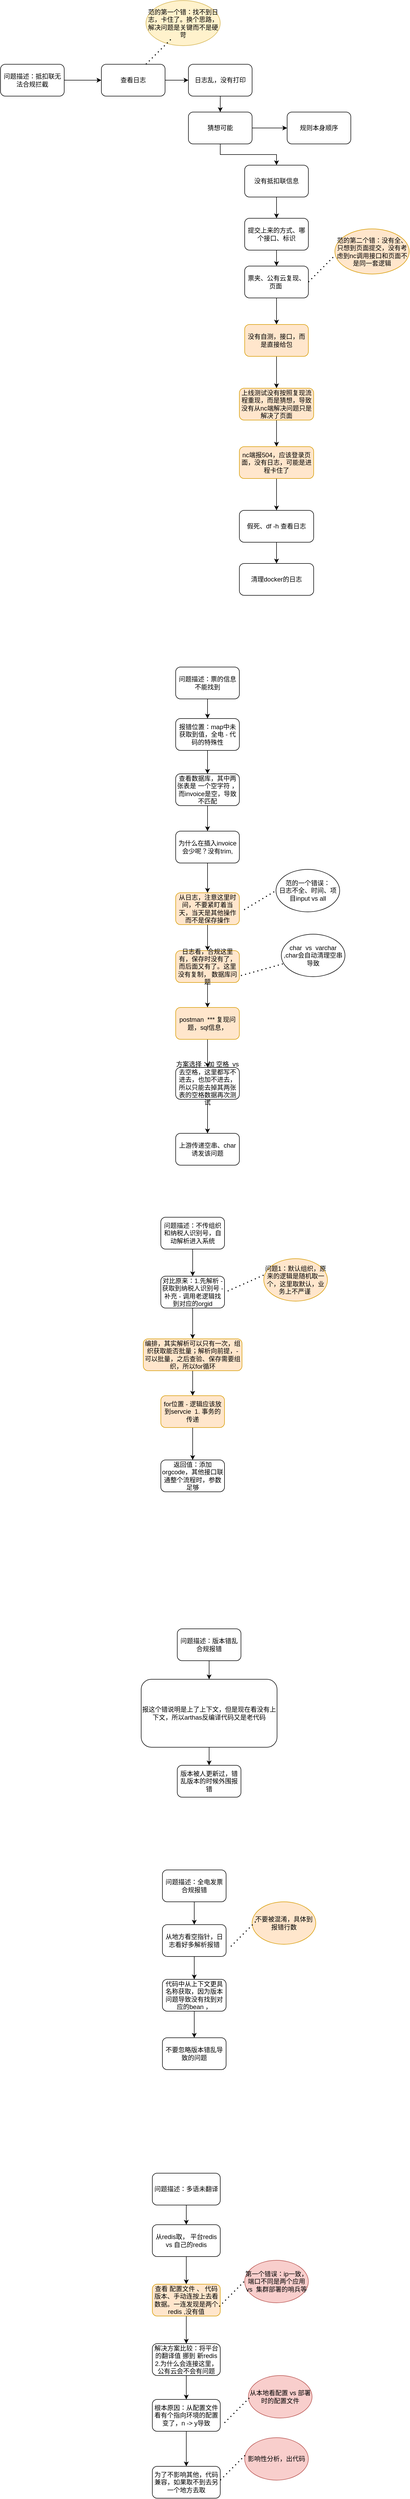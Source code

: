 <mxfile version="20.8.18" type="github">
  <diagram name="第 1 页" id="3kF8LRZShBhXQUS7dJpd">
    <mxGraphModel dx="1434" dy="727" grid="0" gridSize="10" guides="1" tooltips="1" connect="1" arrows="1" fold="1" page="1" pageScale="1" pageWidth="827" pageHeight="1169" math="0" shadow="0">
      <root>
        <mxCell id="0" />
        <mxCell id="1" parent="0" />
        <mxCell id="EIBAopFfBwxQ-r4Z7fLU-6" style="edgeStyle=orthogonalEdgeStyle;rounded=0;orthogonalLoop=1;jettySize=auto;html=1;exitX=1;exitY=0.5;exitDx=0;exitDy=0;entryX=0;entryY=0.5;entryDx=0;entryDy=0;" edge="1" parent="1" source="EIBAopFfBwxQ-r4Z7fLU-1" target="EIBAopFfBwxQ-r4Z7fLU-3">
          <mxGeometry relative="1" as="geometry" />
        </mxCell>
        <mxCell id="EIBAopFfBwxQ-r4Z7fLU-1" value="问题描述：抵扣联无法合规拦截" style="rounded=1;whiteSpace=wrap;html=1;" vertex="1" parent="1">
          <mxGeometry y="250" width="120" height="60" as="geometry" />
        </mxCell>
        <mxCell id="EIBAopFfBwxQ-r4Z7fLU-5" style="edgeStyle=orthogonalEdgeStyle;rounded=0;orthogonalLoop=1;jettySize=auto;html=1;exitX=1;exitY=0.5;exitDx=0;exitDy=0;" edge="1" parent="1" source="EIBAopFfBwxQ-r4Z7fLU-3" target="EIBAopFfBwxQ-r4Z7fLU-4">
          <mxGeometry relative="1" as="geometry" />
        </mxCell>
        <mxCell id="EIBAopFfBwxQ-r4Z7fLU-3" value="查看日志" style="whiteSpace=wrap;html=1;rounded=1;" vertex="1" parent="1">
          <mxGeometry x="190" y="250" width="120" height="60" as="geometry" />
        </mxCell>
        <mxCell id="EIBAopFfBwxQ-r4Z7fLU-8" style="edgeStyle=orthogonalEdgeStyle;rounded=0;orthogonalLoop=1;jettySize=auto;html=1;exitX=0.5;exitY=1;exitDx=0;exitDy=0;" edge="1" parent="1" source="EIBAopFfBwxQ-r4Z7fLU-4" target="EIBAopFfBwxQ-r4Z7fLU-7">
          <mxGeometry relative="1" as="geometry" />
        </mxCell>
        <mxCell id="EIBAopFfBwxQ-r4Z7fLU-4" value="日志乱，没有打印" style="whiteSpace=wrap;html=1;rounded=1;" vertex="1" parent="1">
          <mxGeometry x="354" y="250" width="120" height="60" as="geometry" />
        </mxCell>
        <mxCell id="EIBAopFfBwxQ-r4Z7fLU-11" style="edgeStyle=orthogonalEdgeStyle;rounded=0;orthogonalLoop=1;jettySize=auto;html=1;exitX=1;exitY=0.5;exitDx=0;exitDy=0;" edge="1" parent="1" source="EIBAopFfBwxQ-r4Z7fLU-7" target="EIBAopFfBwxQ-r4Z7fLU-10">
          <mxGeometry relative="1" as="geometry" />
        </mxCell>
        <mxCell id="EIBAopFfBwxQ-r4Z7fLU-13" style="edgeStyle=orthogonalEdgeStyle;rounded=0;orthogonalLoop=1;jettySize=auto;html=1;exitX=0.5;exitY=1;exitDx=0;exitDy=0;" edge="1" parent="1" source="EIBAopFfBwxQ-r4Z7fLU-7" target="EIBAopFfBwxQ-r4Z7fLU-12">
          <mxGeometry relative="1" as="geometry" />
        </mxCell>
        <mxCell id="EIBAopFfBwxQ-r4Z7fLU-7" value="猜想可能" style="whiteSpace=wrap;html=1;rounded=1;" vertex="1" parent="1">
          <mxGeometry x="354" y="340" width="120" height="60" as="geometry" />
        </mxCell>
        <mxCell id="EIBAopFfBwxQ-r4Z7fLU-10" value="规则本身顺序" style="whiteSpace=wrap;html=1;rounded=1;" vertex="1" parent="1">
          <mxGeometry x="540" y="340" width="120" height="60" as="geometry" />
        </mxCell>
        <mxCell id="EIBAopFfBwxQ-r4Z7fLU-15" style="edgeStyle=orthogonalEdgeStyle;rounded=0;orthogonalLoop=1;jettySize=auto;html=1;exitX=0.5;exitY=1;exitDx=0;exitDy=0;" edge="1" parent="1" source="EIBAopFfBwxQ-r4Z7fLU-12" target="EIBAopFfBwxQ-r4Z7fLU-14">
          <mxGeometry relative="1" as="geometry" />
        </mxCell>
        <mxCell id="EIBAopFfBwxQ-r4Z7fLU-12" value="没有抵扣联信息" style="whiteSpace=wrap;html=1;rounded=1;" vertex="1" parent="1">
          <mxGeometry x="460" y="440" width="120" height="60" as="geometry" />
        </mxCell>
        <mxCell id="EIBAopFfBwxQ-r4Z7fLU-17" style="edgeStyle=orthogonalEdgeStyle;rounded=0;orthogonalLoop=1;jettySize=auto;html=1;exitX=0.5;exitY=1;exitDx=0;exitDy=0;entryX=0.5;entryY=0;entryDx=0;entryDy=0;" edge="1" parent="1" source="EIBAopFfBwxQ-r4Z7fLU-14" target="EIBAopFfBwxQ-r4Z7fLU-16">
          <mxGeometry relative="1" as="geometry" />
        </mxCell>
        <mxCell id="EIBAopFfBwxQ-r4Z7fLU-14" value="提交上来的方式、哪个接口、标识" style="whiteSpace=wrap;html=1;rounded=1;" vertex="1" parent="1">
          <mxGeometry x="460" y="540" width="120" height="60" as="geometry" />
        </mxCell>
        <mxCell id="EIBAopFfBwxQ-r4Z7fLU-23" style="edgeStyle=orthogonalEdgeStyle;rounded=0;orthogonalLoop=1;jettySize=auto;html=1;exitX=0.5;exitY=1;exitDx=0;exitDy=0;entryX=0.5;entryY=0;entryDx=0;entryDy=0;" edge="1" parent="1" source="EIBAopFfBwxQ-r4Z7fLU-16" target="EIBAopFfBwxQ-r4Z7fLU-22">
          <mxGeometry relative="1" as="geometry" />
        </mxCell>
        <mxCell id="EIBAopFfBwxQ-r4Z7fLU-16" value="票夹、公有云复现、页面&amp;nbsp;" style="whiteSpace=wrap;html=1;rounded=1;" vertex="1" parent="1">
          <mxGeometry x="460" y="630" width="120" height="60" as="geometry" />
        </mxCell>
        <mxCell id="EIBAopFfBwxQ-r4Z7fLU-18" value="范的第二个错：没有全、只想到页面提交，没有考虑到nc调用接口和页面不是同一套逻辑" style="ellipse;whiteSpace=wrap;html=1;fillColor=#ffe6cc;strokeColor=#d79b00;" vertex="1" parent="1">
          <mxGeometry x="630" y="560" width="140" height="85" as="geometry" />
        </mxCell>
        <mxCell id="EIBAopFfBwxQ-r4Z7fLU-19" value="范的第一个错：找不到日志，卡住了。换个思路，解决问题是关键而不是硬苛" style="ellipse;whiteSpace=wrap;html=1;fillColor=#fff2cc;strokeColor=#d6b656;" vertex="1" parent="1">
          <mxGeometry x="274" y="130" width="140" height="85" as="geometry" />
        </mxCell>
        <mxCell id="EIBAopFfBwxQ-r4Z7fLU-20" value="" style="endArrow=none;dashed=1;html=1;dashPattern=1 3;strokeWidth=2;rounded=0;" edge="1" parent="1">
          <mxGeometry width="50" height="50" relative="1" as="geometry">
            <mxPoint x="274" y="250" as="sourcePoint" />
            <mxPoint x="324" y="200" as="targetPoint" />
          </mxGeometry>
        </mxCell>
        <mxCell id="EIBAopFfBwxQ-r4Z7fLU-21" value="" style="endArrow=none;dashed=1;html=1;dashPattern=1 3;strokeWidth=2;rounded=0;" edge="1" parent="1">
          <mxGeometry width="50" height="50" relative="1" as="geometry">
            <mxPoint x="580" y="660" as="sourcePoint" />
            <mxPoint x="630" y="610" as="targetPoint" />
          </mxGeometry>
        </mxCell>
        <mxCell id="EIBAopFfBwxQ-r4Z7fLU-25" style="edgeStyle=orthogonalEdgeStyle;rounded=0;orthogonalLoop=1;jettySize=auto;html=1;exitX=0.5;exitY=1;exitDx=0;exitDy=0;entryX=0.5;entryY=0;entryDx=0;entryDy=0;" edge="1" parent="1" source="EIBAopFfBwxQ-r4Z7fLU-22" target="EIBAopFfBwxQ-r4Z7fLU-24">
          <mxGeometry relative="1" as="geometry" />
        </mxCell>
        <mxCell id="EIBAopFfBwxQ-r4Z7fLU-22" value="没有自测，接口，而是直接给包" style="whiteSpace=wrap;html=1;rounded=1;fillColor=#ffe6cc;strokeColor=#d79b00;" vertex="1" parent="1">
          <mxGeometry x="460" y="740" width="120" height="60" as="geometry" />
        </mxCell>
        <mxCell id="EIBAopFfBwxQ-r4Z7fLU-28" style="edgeStyle=orthogonalEdgeStyle;rounded=0;orthogonalLoop=1;jettySize=auto;html=1;exitX=0.5;exitY=1;exitDx=0;exitDy=0;" edge="1" parent="1" source="EIBAopFfBwxQ-r4Z7fLU-24" target="EIBAopFfBwxQ-r4Z7fLU-26">
          <mxGeometry relative="1" as="geometry" />
        </mxCell>
        <mxCell id="EIBAopFfBwxQ-r4Z7fLU-24" value="上线测试没有按照复现流程重现，而是猜想，导致没有从nc端解决问题只是解决了页面" style="whiteSpace=wrap;html=1;rounded=1;fillColor=#ffe6cc;strokeColor=#d79b00;" vertex="1" parent="1">
          <mxGeometry x="450" y="860" width="140" height="60" as="geometry" />
        </mxCell>
        <mxCell id="EIBAopFfBwxQ-r4Z7fLU-29" style="edgeStyle=orthogonalEdgeStyle;rounded=0;orthogonalLoop=1;jettySize=auto;html=1;" edge="1" parent="1" source="EIBAopFfBwxQ-r4Z7fLU-26" target="EIBAopFfBwxQ-r4Z7fLU-27">
          <mxGeometry relative="1" as="geometry" />
        </mxCell>
        <mxCell id="EIBAopFfBwxQ-r4Z7fLU-26" value="nc端报504，应该登录页面，没有日志，可能是进程卡住了" style="whiteSpace=wrap;html=1;rounded=1;fillColor=#ffe6cc;strokeColor=#d79b00;" vertex="1" parent="1">
          <mxGeometry x="450" y="970" width="140" height="60" as="geometry" />
        </mxCell>
        <mxCell id="EIBAopFfBwxQ-r4Z7fLU-31" style="edgeStyle=orthogonalEdgeStyle;rounded=0;orthogonalLoop=1;jettySize=auto;html=1;exitX=0.5;exitY=1;exitDx=0;exitDy=0;" edge="1" parent="1" source="EIBAopFfBwxQ-r4Z7fLU-27" target="EIBAopFfBwxQ-r4Z7fLU-30">
          <mxGeometry relative="1" as="geometry" />
        </mxCell>
        <mxCell id="EIBAopFfBwxQ-r4Z7fLU-27" value="假死、df -h 查看日志" style="whiteSpace=wrap;html=1;rounded=1;" vertex="1" parent="1">
          <mxGeometry x="450" y="1090" width="140" height="60" as="geometry" />
        </mxCell>
        <mxCell id="EIBAopFfBwxQ-r4Z7fLU-30" value="清理docker的日志" style="whiteSpace=wrap;html=1;rounded=1;" vertex="1" parent="1">
          <mxGeometry x="450" y="1190" width="140" height="60" as="geometry" />
        </mxCell>
        <mxCell id="EIBAopFfBwxQ-r4Z7fLU-46" style="edgeStyle=orthogonalEdgeStyle;rounded=0;orthogonalLoop=1;jettySize=auto;html=1;exitX=0.5;exitY=1;exitDx=0;exitDy=0;entryX=0.5;entryY=0;entryDx=0;entryDy=0;" edge="1" parent="1" source="EIBAopFfBwxQ-r4Z7fLU-32" target="EIBAopFfBwxQ-r4Z7fLU-33">
          <mxGeometry relative="1" as="geometry" />
        </mxCell>
        <mxCell id="EIBAopFfBwxQ-r4Z7fLU-32" value="问题描述：票的信息不能找到" style="rounded=1;whiteSpace=wrap;html=1;" vertex="1" parent="1">
          <mxGeometry x="330" y="1385" width="120" height="60" as="geometry" />
        </mxCell>
        <mxCell id="EIBAopFfBwxQ-r4Z7fLU-49" style="edgeStyle=orthogonalEdgeStyle;rounded=0;orthogonalLoop=1;jettySize=auto;html=1;exitX=0.5;exitY=1;exitDx=0;exitDy=0;" edge="1" parent="1" source="EIBAopFfBwxQ-r4Z7fLU-33" target="EIBAopFfBwxQ-r4Z7fLU-34">
          <mxGeometry relative="1" as="geometry" />
        </mxCell>
        <mxCell id="EIBAopFfBwxQ-r4Z7fLU-33" value="报错位置：map中未获取到值，全电 - 代码的特殊性" style="rounded=1;whiteSpace=wrap;html=1;" vertex="1" parent="1">
          <mxGeometry x="330" y="1482" width="120" height="60" as="geometry" />
        </mxCell>
        <mxCell id="EIBAopFfBwxQ-r4Z7fLU-50" style="edgeStyle=orthogonalEdgeStyle;rounded=0;orthogonalLoop=1;jettySize=auto;html=1;exitX=0.5;exitY=1;exitDx=0;exitDy=0;" edge="1" parent="1" source="EIBAopFfBwxQ-r4Z7fLU-34" target="EIBAopFfBwxQ-r4Z7fLU-35">
          <mxGeometry relative="1" as="geometry" />
        </mxCell>
        <mxCell id="EIBAopFfBwxQ-r4Z7fLU-34" value="查看数据库，其中两张表是 一个空字符 ，而invoice是空，导致不匹配" style="rounded=1;whiteSpace=wrap;html=1;" vertex="1" parent="1">
          <mxGeometry x="330" y="1586" width="120" height="60" as="geometry" />
        </mxCell>
        <mxCell id="EIBAopFfBwxQ-r4Z7fLU-51" style="edgeStyle=orthogonalEdgeStyle;rounded=0;orthogonalLoop=1;jettySize=auto;html=1;exitX=0.5;exitY=1;exitDx=0;exitDy=0;entryX=0.5;entryY=0;entryDx=0;entryDy=0;" edge="1" parent="1" source="EIBAopFfBwxQ-r4Z7fLU-35" target="EIBAopFfBwxQ-r4Z7fLU-36">
          <mxGeometry relative="1" as="geometry" />
        </mxCell>
        <mxCell id="EIBAopFfBwxQ-r4Z7fLU-35" value="为什么在插入invoice会少呢？没有trim," style="rounded=1;whiteSpace=wrap;html=1;" vertex="1" parent="1">
          <mxGeometry x="330" y="1694" width="120" height="60" as="geometry" />
        </mxCell>
        <mxCell id="EIBAopFfBwxQ-r4Z7fLU-52" style="edgeStyle=orthogonalEdgeStyle;rounded=0;orthogonalLoop=1;jettySize=auto;html=1;exitX=0.5;exitY=1;exitDx=0;exitDy=0;" edge="1" parent="1" source="EIBAopFfBwxQ-r4Z7fLU-36" target="EIBAopFfBwxQ-r4Z7fLU-39">
          <mxGeometry relative="1" as="geometry" />
        </mxCell>
        <mxCell id="EIBAopFfBwxQ-r4Z7fLU-36" value="从日志，注意这里时间，不要紧盯着当天，当天是其他操作而不是保存操作" style="rounded=1;whiteSpace=wrap;html=1;fillColor=#ffe6cc;strokeColor=#d79b00;" vertex="1" parent="1">
          <mxGeometry x="330" y="1810" width="120" height="60" as="geometry" />
        </mxCell>
        <mxCell id="EIBAopFfBwxQ-r4Z7fLU-37" value="范的一个错误：&lt;br&gt;日志不全、时间、项目input vs all" style="ellipse;whiteSpace=wrap;html=1;" vertex="1" parent="1">
          <mxGeometry x="519" y="1766" width="120" height="80" as="geometry" />
        </mxCell>
        <mxCell id="EIBAopFfBwxQ-r4Z7fLU-38" value="" style="endArrow=none;dashed=1;html=1;dashPattern=1 3;strokeWidth=2;rounded=0;entryX=0;entryY=0.5;entryDx=0;entryDy=0;" edge="1" parent="1" target="EIBAopFfBwxQ-r4Z7fLU-37">
          <mxGeometry width="50" height="50" relative="1" as="geometry">
            <mxPoint x="459" y="1842" as="sourcePoint" />
            <mxPoint x="509" y="1792" as="targetPoint" />
          </mxGeometry>
        </mxCell>
        <mxCell id="EIBAopFfBwxQ-r4Z7fLU-54" style="edgeStyle=orthogonalEdgeStyle;rounded=0;orthogonalLoop=1;jettySize=auto;html=1;exitX=0.5;exitY=1;exitDx=0;exitDy=0;" edge="1" parent="1" source="EIBAopFfBwxQ-r4Z7fLU-39" target="EIBAopFfBwxQ-r4Z7fLU-40">
          <mxGeometry relative="1" as="geometry" />
        </mxCell>
        <mxCell id="EIBAopFfBwxQ-r4Z7fLU-39" value="日志看，合规这里有，保存时没有了，而后面又有了。这里没有复制， 数据库问题" style="rounded=1;whiteSpace=wrap;html=1;fillColor=#ffe6cc;strokeColor=#d79b00;" vertex="1" parent="1">
          <mxGeometry x="330" y="1919" width="120" height="60" as="geometry" />
        </mxCell>
        <mxCell id="EIBAopFfBwxQ-r4Z7fLU-55" style="edgeStyle=orthogonalEdgeStyle;rounded=0;orthogonalLoop=1;jettySize=auto;html=1;exitX=0.5;exitY=1;exitDx=0;exitDy=0;" edge="1" parent="1" source="EIBAopFfBwxQ-r4Z7fLU-40" target="EIBAopFfBwxQ-r4Z7fLU-41">
          <mxGeometry relative="1" as="geometry" />
        </mxCell>
        <mxCell id="EIBAopFfBwxQ-r4Z7fLU-40" value="postman&amp;nbsp; *** 复现问题，sql信息，" style="rounded=1;whiteSpace=wrap;html=1;fillColor=#ffe6cc;strokeColor=#d79b00;" vertex="1" parent="1">
          <mxGeometry x="330" y="2026" width="120" height="60" as="geometry" />
        </mxCell>
        <mxCell id="EIBAopFfBwxQ-r4Z7fLU-56" style="edgeStyle=orthogonalEdgeStyle;rounded=0;orthogonalLoop=1;jettySize=auto;html=1;exitX=0.5;exitY=1;exitDx=0;exitDy=0;" edge="1" parent="1" source="EIBAopFfBwxQ-r4Z7fLU-41" target="EIBAopFfBwxQ-r4Z7fLU-43">
          <mxGeometry relative="1" as="geometry" />
        </mxCell>
        <mxCell id="EIBAopFfBwxQ-r4Z7fLU-41" value="方案选择：加 空格&amp;nbsp; vs 去空格，这里都写不进去，也加不进去，所以只能去掉其两张表的空格数据再次测试" style="rounded=1;whiteSpace=wrap;html=1;" vertex="1" parent="1">
          <mxGeometry x="330" y="2139" width="120" height="60" as="geometry" />
        </mxCell>
        <mxCell id="EIBAopFfBwxQ-r4Z7fLU-42" value="char&amp;nbsp; vs&amp;nbsp; varchar ,char会自动清理空串导致" style="ellipse;whiteSpace=wrap;html=1;" vertex="1" parent="1">
          <mxGeometry x="529" y="1888" width="120" height="80" as="geometry" />
        </mxCell>
        <mxCell id="EIBAopFfBwxQ-r4Z7fLU-43" value="上游传递空串、char 诱发该问题" style="rounded=1;whiteSpace=wrap;html=1;" vertex="1" parent="1">
          <mxGeometry x="330" y="2263" width="120" height="60" as="geometry" />
        </mxCell>
        <mxCell id="EIBAopFfBwxQ-r4Z7fLU-57" value="" style="endArrow=none;dashed=1;html=1;dashPattern=1 3;strokeWidth=2;rounded=0;" edge="1" parent="1" target="EIBAopFfBwxQ-r4Z7fLU-42">
          <mxGeometry width="50" height="50" relative="1" as="geometry">
            <mxPoint x="453" y="1966" as="sourcePoint" />
            <mxPoint x="503" y="1916" as="targetPoint" />
          </mxGeometry>
        </mxCell>
        <mxCell id="EIBAopFfBwxQ-r4Z7fLU-62" style="edgeStyle=orthogonalEdgeStyle;rounded=0;orthogonalLoop=1;jettySize=auto;html=1;exitX=0.5;exitY=1;exitDx=0;exitDy=0;entryX=0.5;entryY=0;entryDx=0;entryDy=0;" edge="1" parent="1" source="EIBAopFfBwxQ-r4Z7fLU-58" target="EIBAopFfBwxQ-r4Z7fLU-59">
          <mxGeometry relative="1" as="geometry" />
        </mxCell>
        <mxCell id="EIBAopFfBwxQ-r4Z7fLU-58" value="问题描述：不传组织和纳税人识别号，自动解析进入系统" style="rounded=1;whiteSpace=wrap;html=1;" vertex="1" parent="1">
          <mxGeometry x="302" y="2421" width="120" height="60" as="geometry" />
        </mxCell>
        <mxCell id="EIBAopFfBwxQ-r4Z7fLU-66" style="edgeStyle=orthogonalEdgeStyle;rounded=0;orthogonalLoop=1;jettySize=auto;html=1;exitX=0.5;exitY=1;exitDx=0;exitDy=0;" edge="1" parent="1" source="EIBAopFfBwxQ-r4Z7fLU-59" target="EIBAopFfBwxQ-r4Z7fLU-63">
          <mxGeometry relative="1" as="geometry" />
        </mxCell>
        <mxCell id="EIBAopFfBwxQ-r4Z7fLU-59" value="对比原来：1.先解析 - 获取到纳税人识别号 - 补充 - 调用老逻辑找到对应的orgid" style="rounded=1;whiteSpace=wrap;html=1;" vertex="1" parent="1">
          <mxGeometry x="302" y="2532" width="120" height="60" as="geometry" />
        </mxCell>
        <mxCell id="EIBAopFfBwxQ-r4Z7fLU-60" value="问题1：默认组织，原来的逻辑是随机取一个，这里取默认，业务上不严谨&amp;nbsp;" style="ellipse;whiteSpace=wrap;html=1;fillColor=#ffe6cc;strokeColor=#d79b00;" vertex="1" parent="1">
          <mxGeometry x="496" y="2499" width="120" height="80" as="geometry" />
        </mxCell>
        <mxCell id="EIBAopFfBwxQ-r4Z7fLU-61" value="" style="endArrow=none;dashed=1;html=1;dashPattern=1 3;strokeWidth=2;rounded=0;entryX=0.025;entryY=0.369;entryDx=0;entryDy=0;entryPerimeter=0;" edge="1" parent="1" target="EIBAopFfBwxQ-r4Z7fLU-60">
          <mxGeometry width="50" height="50" relative="1" as="geometry">
            <mxPoint x="428" y="2560" as="sourcePoint" />
            <mxPoint x="487" y="2523" as="targetPoint" />
          </mxGeometry>
        </mxCell>
        <mxCell id="EIBAopFfBwxQ-r4Z7fLU-67" style="edgeStyle=orthogonalEdgeStyle;rounded=0;orthogonalLoop=1;jettySize=auto;html=1;exitX=0.5;exitY=1;exitDx=0;exitDy=0;entryX=0.5;entryY=0;entryDx=0;entryDy=0;" edge="1" parent="1" source="EIBAopFfBwxQ-r4Z7fLU-63" target="EIBAopFfBwxQ-r4Z7fLU-64">
          <mxGeometry relative="1" as="geometry" />
        </mxCell>
        <mxCell id="EIBAopFfBwxQ-r4Z7fLU-63" value="编排，其实解析可以只有一次，组织获取能否批量；解析向前提，- 可以批量，之后查验、保存需要组织，所以for循环" style="rounded=1;whiteSpace=wrap;html=1;fillColor=#ffe6cc;strokeColor=#d79b00;" vertex="1" parent="1">
          <mxGeometry x="269" y="2650" width="186" height="60" as="geometry" />
        </mxCell>
        <mxCell id="EIBAopFfBwxQ-r4Z7fLU-70" style="edgeStyle=orthogonalEdgeStyle;rounded=0;orthogonalLoop=1;jettySize=auto;html=1;exitX=0.5;exitY=1;exitDx=0;exitDy=0;entryX=0.5;entryY=0;entryDx=0;entryDy=0;" edge="1" parent="1" source="EIBAopFfBwxQ-r4Z7fLU-64" target="EIBAopFfBwxQ-r4Z7fLU-65">
          <mxGeometry relative="1" as="geometry" />
        </mxCell>
        <mxCell id="EIBAopFfBwxQ-r4Z7fLU-64" value="for位置 - 逻辑应该放到servcie&amp;nbsp; 1. 事务的传递" style="rounded=1;whiteSpace=wrap;html=1;fillColor=#ffe6cc;strokeColor=#d79b00;" vertex="1" parent="1">
          <mxGeometry x="302" y="2757" width="120" height="60" as="geometry" />
        </mxCell>
        <mxCell id="EIBAopFfBwxQ-r4Z7fLU-65" value="返回值：添加orgcode，其他接口联通整个流程时，参数足够" style="rounded=1;whiteSpace=wrap;html=1;" vertex="1" parent="1">
          <mxGeometry x="302" y="2878" width="120" height="60" as="geometry" />
        </mxCell>
        <mxCell id="EIBAopFfBwxQ-r4Z7fLU-74" style="edgeStyle=orthogonalEdgeStyle;rounded=0;orthogonalLoop=1;jettySize=auto;html=1;exitX=0.5;exitY=1;exitDx=0;exitDy=0;" edge="1" parent="1" source="EIBAopFfBwxQ-r4Z7fLU-71" target="EIBAopFfBwxQ-r4Z7fLU-72">
          <mxGeometry relative="1" as="geometry" />
        </mxCell>
        <mxCell id="EIBAopFfBwxQ-r4Z7fLU-71" value="问题描述：版本错乱合规报错" style="rounded=1;whiteSpace=wrap;html=1;" vertex="1" parent="1">
          <mxGeometry x="333" y="3196" width="120" height="60" as="geometry" />
        </mxCell>
        <mxCell id="EIBAopFfBwxQ-r4Z7fLU-75" style="edgeStyle=orthogonalEdgeStyle;rounded=0;orthogonalLoop=1;jettySize=auto;html=1;exitX=0.5;exitY=1;exitDx=0;exitDy=0;" edge="1" parent="1" source="EIBAopFfBwxQ-r4Z7fLU-72" target="EIBAopFfBwxQ-r4Z7fLU-73">
          <mxGeometry relative="1" as="geometry" />
        </mxCell>
        <mxCell id="EIBAopFfBwxQ-r4Z7fLU-72" value="报这个错说明是上了上下文，但是现在看没有上下文，所以arthas反编译代码又是老代码" style="rounded=1;whiteSpace=wrap;html=1;" vertex="1" parent="1">
          <mxGeometry x="265" y="3291" width="256" height="128" as="geometry" />
        </mxCell>
        <mxCell id="EIBAopFfBwxQ-r4Z7fLU-73" value="版本被人更新过，错乱版本的时候外围报错" style="rounded=1;whiteSpace=wrap;html=1;" vertex="1" parent="1">
          <mxGeometry x="333" y="3453" width="120" height="60" as="geometry" />
        </mxCell>
        <mxCell id="EIBAopFfBwxQ-r4Z7fLU-82" style="edgeStyle=orthogonalEdgeStyle;rounded=0;orthogonalLoop=1;jettySize=auto;html=1;exitX=0.5;exitY=1;exitDx=0;exitDy=0;" edge="1" parent="1" source="EIBAopFfBwxQ-r4Z7fLU-76" target="EIBAopFfBwxQ-r4Z7fLU-77">
          <mxGeometry relative="1" as="geometry" />
        </mxCell>
        <mxCell id="EIBAopFfBwxQ-r4Z7fLU-76" value="问题描述：全电发票合规报错" style="rounded=1;whiteSpace=wrap;html=1;" vertex="1" parent="1">
          <mxGeometry x="305" y="3650" width="120" height="60" as="geometry" />
        </mxCell>
        <mxCell id="EIBAopFfBwxQ-r4Z7fLU-83" style="edgeStyle=orthogonalEdgeStyle;rounded=0;orthogonalLoop=1;jettySize=auto;html=1;exitX=0.5;exitY=1;exitDx=0;exitDy=0;entryX=0.5;entryY=0;entryDx=0;entryDy=0;" edge="1" parent="1" source="EIBAopFfBwxQ-r4Z7fLU-77" target="EIBAopFfBwxQ-r4Z7fLU-80">
          <mxGeometry relative="1" as="geometry" />
        </mxCell>
        <mxCell id="EIBAopFfBwxQ-r4Z7fLU-77" value="从地方看空指针，日志看好多解析报错" style="rounded=1;whiteSpace=wrap;html=1;" vertex="1" parent="1">
          <mxGeometry x="305" y="3753" width="120" height="60" as="geometry" />
        </mxCell>
        <mxCell id="EIBAopFfBwxQ-r4Z7fLU-78" value="不要被混淆，具体到报错行数" style="ellipse;whiteSpace=wrap;html=1;fillColor=#ffe6cc;strokeColor=#d79b00;" vertex="1" parent="1">
          <mxGeometry x="474" y="3710" width="120" height="80" as="geometry" />
        </mxCell>
        <mxCell id="EIBAopFfBwxQ-r4Z7fLU-79" value="" style="endArrow=none;dashed=1;html=1;dashPattern=1 3;strokeWidth=2;rounded=0;" edge="1" parent="1">
          <mxGeometry width="50" height="50" relative="1" as="geometry">
            <mxPoint x="434" y="3794" as="sourcePoint" />
            <mxPoint x="484" y="3744" as="targetPoint" />
          </mxGeometry>
        </mxCell>
        <mxCell id="EIBAopFfBwxQ-r4Z7fLU-86" style="edgeStyle=orthogonalEdgeStyle;rounded=0;orthogonalLoop=1;jettySize=auto;html=1;exitX=0.5;exitY=1;exitDx=0;exitDy=0;entryX=0.5;entryY=0;entryDx=0;entryDy=0;" edge="1" parent="1" source="EIBAopFfBwxQ-r4Z7fLU-80" target="EIBAopFfBwxQ-r4Z7fLU-81">
          <mxGeometry relative="1" as="geometry" />
        </mxCell>
        <mxCell id="EIBAopFfBwxQ-r4Z7fLU-80" value="代码中从上下文更具名称获取，因为版本问题导致没有找到对应的bean ，" style="rounded=1;whiteSpace=wrap;html=1;" vertex="1" parent="1">
          <mxGeometry x="305" y="3856" width="120" height="60" as="geometry" />
        </mxCell>
        <mxCell id="EIBAopFfBwxQ-r4Z7fLU-81" value="不要忽略版本错乱导致的问题" style="rounded=1;whiteSpace=wrap;html=1;" vertex="1" parent="1">
          <mxGeometry x="305" y="3966" width="120" height="60" as="geometry" />
        </mxCell>
        <mxCell id="EIBAopFfBwxQ-r4Z7fLU-93" style="edgeStyle=orthogonalEdgeStyle;rounded=0;orthogonalLoop=1;jettySize=auto;html=1;" edge="1" parent="1" source="EIBAopFfBwxQ-r4Z7fLU-87" target="EIBAopFfBwxQ-r4Z7fLU-88">
          <mxGeometry relative="1" as="geometry" />
        </mxCell>
        <mxCell id="EIBAopFfBwxQ-r4Z7fLU-87" value="问题描述：多语未翻译" style="rounded=1;whiteSpace=wrap;html=1;" vertex="1" parent="1">
          <mxGeometry x="286" y="4221" width="128" height="60" as="geometry" />
        </mxCell>
        <mxCell id="EIBAopFfBwxQ-r4Z7fLU-95" style="edgeStyle=orthogonalEdgeStyle;rounded=0;orthogonalLoop=1;jettySize=auto;html=1;exitX=0.5;exitY=1;exitDx=0;exitDy=0;" edge="1" parent="1" source="EIBAopFfBwxQ-r4Z7fLU-88" target="EIBAopFfBwxQ-r4Z7fLU-89">
          <mxGeometry relative="1" as="geometry" />
        </mxCell>
        <mxCell id="EIBAopFfBwxQ-r4Z7fLU-88" value="从redis取， 平台redis vs 自己的redis" style="rounded=1;whiteSpace=wrap;html=1;" vertex="1" parent="1">
          <mxGeometry x="286" y="4318" width="128" height="60" as="geometry" />
        </mxCell>
        <mxCell id="EIBAopFfBwxQ-r4Z7fLU-105" style="edgeStyle=orthogonalEdgeStyle;rounded=0;orthogonalLoop=1;jettySize=auto;html=1;exitX=0.5;exitY=1;exitDx=0;exitDy=0;" edge="1" parent="1" source="EIBAopFfBwxQ-r4Z7fLU-89" target="EIBAopFfBwxQ-r4Z7fLU-90">
          <mxGeometry relative="1" as="geometry" />
        </mxCell>
        <mxCell id="EIBAopFfBwxQ-r4Z7fLU-89" value="查看 配置文件 、 代码版本、手动连按上去看数据。一连发现是两个redis ,没有值" style="rounded=1;whiteSpace=wrap;html=1;fillColor=#ffe6cc;strokeColor=#d79b00;" vertex="1" parent="1">
          <mxGeometry x="286" y="4430" width="128" height="60" as="geometry" />
        </mxCell>
        <mxCell id="EIBAopFfBwxQ-r4Z7fLU-106" style="edgeStyle=orthogonalEdgeStyle;rounded=0;orthogonalLoop=1;jettySize=auto;html=1;exitX=0.5;exitY=1;exitDx=0;exitDy=0;" edge="1" parent="1" source="EIBAopFfBwxQ-r4Z7fLU-90" target="EIBAopFfBwxQ-r4Z7fLU-96">
          <mxGeometry relative="1" as="geometry" />
        </mxCell>
        <mxCell id="EIBAopFfBwxQ-r4Z7fLU-90" value="解决方案比较：将平台的翻译值 挪到 新redis 2.为什么会连接这里，公有云会不会有问题" style="rounded=1;whiteSpace=wrap;html=1;" vertex="1" parent="1">
          <mxGeometry x="286" y="4542" width="128" height="60" as="geometry" />
        </mxCell>
        <mxCell id="EIBAopFfBwxQ-r4Z7fLU-94" value="第一个错误：ip一致，端口不同是两个应用 vs&amp;nbsp; 集群部署的哨兵等" style="ellipse;whiteSpace=wrap;html=1;fillColor=#f8cecc;strokeColor=#b85450;" vertex="1" parent="1">
          <mxGeometry x="460" y="4385" width="120" height="80" as="geometry" />
        </mxCell>
        <mxCell id="EIBAopFfBwxQ-r4Z7fLU-107" style="edgeStyle=orthogonalEdgeStyle;rounded=0;orthogonalLoop=1;jettySize=auto;html=1;exitX=0.5;exitY=1;exitDx=0;exitDy=0;" edge="1" parent="1" source="EIBAopFfBwxQ-r4Z7fLU-96" target="EIBAopFfBwxQ-r4Z7fLU-97">
          <mxGeometry relative="1" as="geometry" />
        </mxCell>
        <mxCell id="EIBAopFfBwxQ-r4Z7fLU-96" value="根本原因：从配置文件看有个指向环境的配置变了，n -&amp;gt; y导致" style="rounded=1;whiteSpace=wrap;html=1;" vertex="1" parent="1">
          <mxGeometry x="286" y="4647" width="128" height="60" as="geometry" />
        </mxCell>
        <mxCell id="EIBAopFfBwxQ-r4Z7fLU-97" value="为了不影响其他，代码兼容，如果取不到去另一个地方去取" style="rounded=1;whiteSpace=wrap;html=1;" vertex="1" parent="1">
          <mxGeometry x="286" y="4773" width="128" height="60" as="geometry" />
        </mxCell>
        <mxCell id="EIBAopFfBwxQ-r4Z7fLU-98" value="从本地看配置 vs 部署时的配置文件" style="ellipse;whiteSpace=wrap;html=1;fillColor=#f8cecc;strokeColor=#b85450;" vertex="1" parent="1">
          <mxGeometry x="467" y="4602" width="120" height="80" as="geometry" />
        </mxCell>
        <mxCell id="EIBAopFfBwxQ-r4Z7fLU-99" value="影响性分析，出代码" style="ellipse;whiteSpace=wrap;html=1;fillColor=#f8cecc;strokeColor=#b85450;" vertex="1" parent="1">
          <mxGeometry x="460" y="4719" width="120" height="80" as="geometry" />
        </mxCell>
        <mxCell id="EIBAopFfBwxQ-r4Z7fLU-100" value="" style="endArrow=none;dashed=1;html=1;dashPattern=1 3;strokeWidth=2;rounded=0;" edge="1" parent="1">
          <mxGeometry width="50" height="50" relative="1" as="geometry">
            <mxPoint x="412" y="4472" as="sourcePoint" />
            <mxPoint x="462" y="4422" as="targetPoint" />
          </mxGeometry>
        </mxCell>
        <mxCell id="EIBAopFfBwxQ-r4Z7fLU-101" value="" style="endArrow=none;dashed=1;html=1;dashPattern=1 3;strokeWidth=2;rounded=0;" edge="1" parent="1">
          <mxGeometry width="50" height="50" relative="1" as="geometry">
            <mxPoint x="422" y="4691" as="sourcePoint" />
            <mxPoint x="472" y="4641" as="targetPoint" />
          </mxGeometry>
        </mxCell>
        <mxCell id="EIBAopFfBwxQ-r4Z7fLU-102" value="" style="endArrow=none;dashed=1;html=1;dashPattern=1 3;strokeWidth=2;rounded=0;" edge="1" parent="1">
          <mxGeometry width="50" height="50" relative="1" as="geometry">
            <mxPoint x="414" y="4799" as="sourcePoint" />
            <mxPoint x="464" y="4749" as="targetPoint" />
          </mxGeometry>
        </mxCell>
      </root>
    </mxGraphModel>
  </diagram>
</mxfile>
